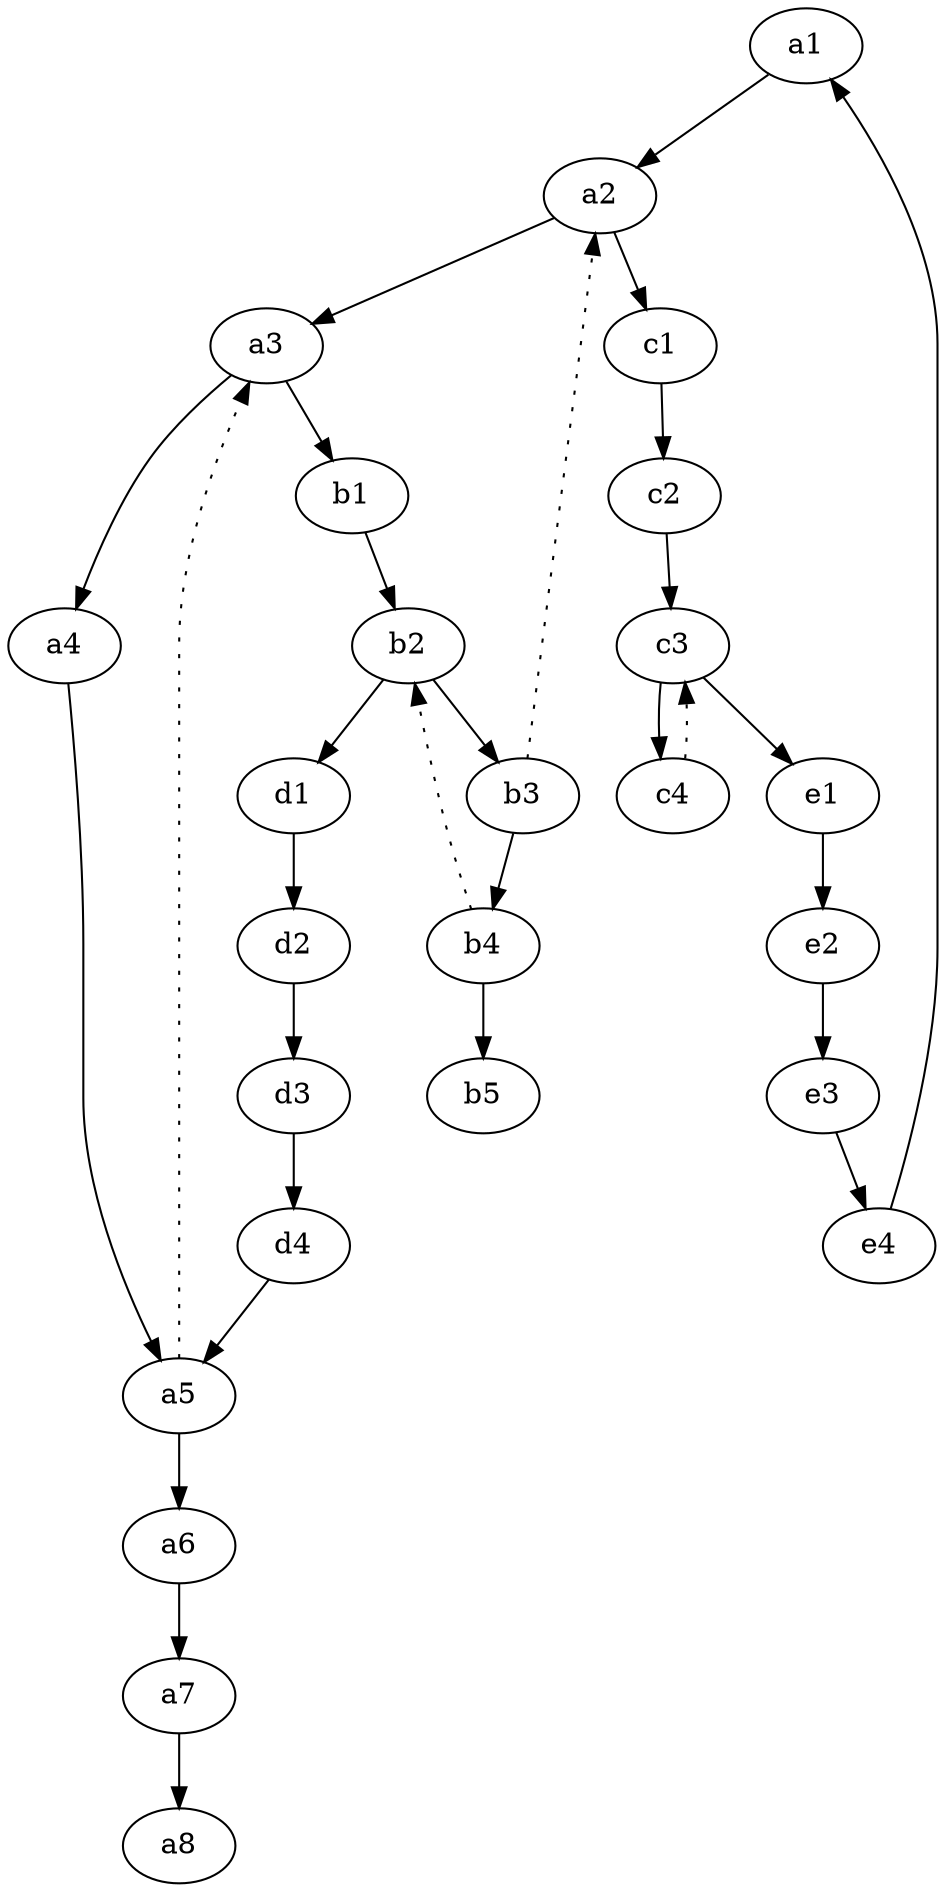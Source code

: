 digraph G {
	a1 -> a2
	a2 -> a3
	a3 -> a4
	a4 -> a5
	a5 -> a6
	a6 -> a7
	a7 -> a8

	a5 -> a3 [style=dotted];
	a3 -> b1
	b1 -> b2
	b2 -> b3
	b3 -> b4
	b4 -> b5

	b3 -> a2 [style=dotted];
	a2 -> c1
	c1 -> c2
	c2 -> c3
	c3 -> c4

	b4 -> b2 [style=dotted];
	b2 -> d1
	d1 -> d2
	d2 -> d3
	d3 -> d4
	d4 -> a5

	c4 -> c3 [style=dotted];
	c3 -> e1
	e1 -> e2
	e2 -> e3
	e3 -> e4
	e4 -> a1
}